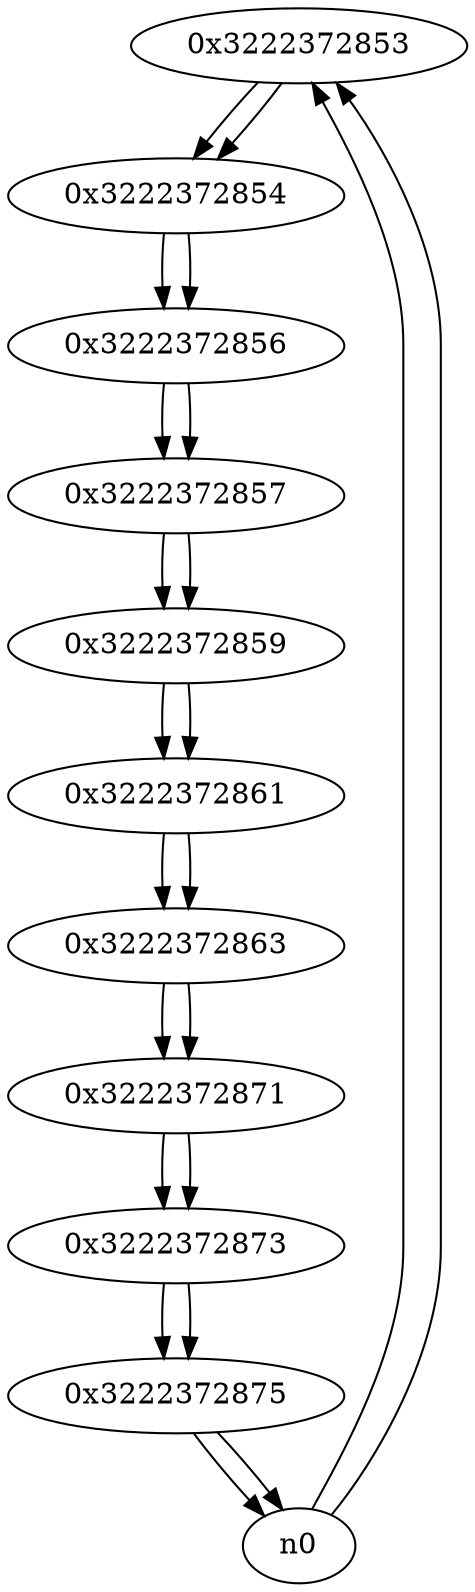 digraph G{
/* nodes */
  n1 [label="0x3222372853"]
  n2 [label="0x3222372854"]
  n3 [label="0x3222372856"]
  n4 [label="0x3222372857"]
  n5 [label="0x3222372859"]
  n6 [label="0x3222372861"]
  n7 [label="0x3222372863"]
  n8 [label="0x3222372871"]
  n9 [label="0x3222372873"]
  n10 [label="0x3222372875"]
/* edges */
n1 -> n2;
n0 -> n1;
n0 -> n1;
n2 -> n3;
n1 -> n2;
n3 -> n4;
n2 -> n3;
n4 -> n5;
n3 -> n4;
n5 -> n6;
n4 -> n5;
n6 -> n7;
n5 -> n6;
n7 -> n8;
n6 -> n7;
n8 -> n9;
n7 -> n8;
n9 -> n10;
n8 -> n9;
n10 -> n0;
n10 -> n0;
n9 -> n10;
}
